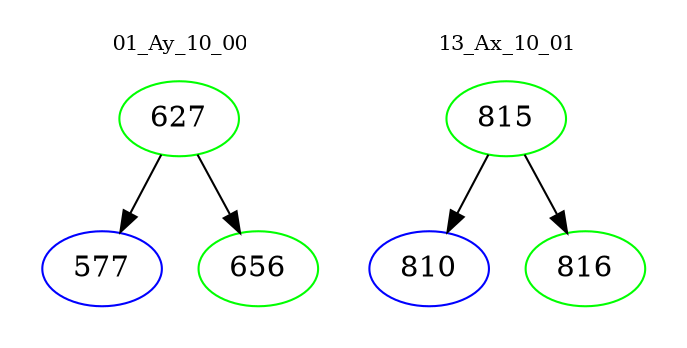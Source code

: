digraph{
subgraph cluster_0 {
color = white
label = "01_Ay_10_00";
fontsize=10;
T0_627 [label="627", color="green"]
T0_627 -> T0_577 [color="black"]
T0_577 [label="577", color="blue"]
T0_627 -> T0_656 [color="black"]
T0_656 [label="656", color="green"]
}
subgraph cluster_1 {
color = white
label = "13_Ax_10_01";
fontsize=10;
T1_815 [label="815", color="green"]
T1_815 -> T1_810 [color="black"]
T1_810 [label="810", color="blue"]
T1_815 -> T1_816 [color="black"]
T1_816 [label="816", color="green"]
}
}
